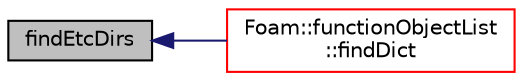 digraph "findEtcDirs"
{
  bgcolor="transparent";
  edge [fontname="Helvetica",fontsize="10",labelfontname="Helvetica",labelfontsize="10"];
  node [fontname="Helvetica",fontsize="10",shape=record];
  rankdir="LR";
  Node1 [label="findEtcDirs",height=0.2,width=0.4,color="black", fillcolor="grey75", style="filled", fontcolor="black"];
  Node1 -> Node2 [dir="back",color="midnightblue",fontsize="10",style="solid",fontname="Helvetica"];
  Node2 [label="Foam::functionObjectList\l::findDict",height=0.2,width=0.4,color="red",URL="$a00885.html#a05336d8eb27e0b74be76fb36092fc6f0",tooltip="Search for functionObject dictionary file in. "];
}
